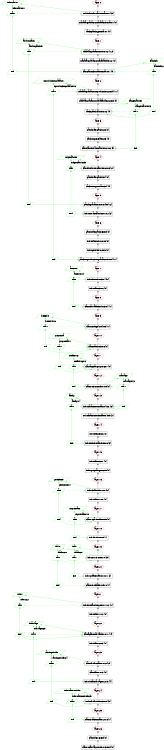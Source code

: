 digraph communication_graph {
	rankdir=BT;
	size="8,5;"
	layer_0 [ color="#ff0000" label="layer 0"];
	indv_indvInformation_start_01 [ shape = rect label="indv_indvInformation_start_01 [-3]" ];
	indv_indvInformation_start_01 -> layer_0;
	manada_guanacos_manadaInfo_start_1 [ shape = rect label="manada_guanacos_manadaInfo_start_1 [0]" ];
	manada_guanacos_manadaInfo_start_1 -> indv_indvInformation_start_01;
	patch_patchtype_start_1 [ shape = rect label="patch_patchtype_start_1 [0]" ];
	patch_patchtype_start_1 -> manada_guanacos_manadaInfo_start_1;
	layer_1 [ color="#ff0000" label="layer 1"];
	layer_1 ->patch_patchtype_start_1;
	manada_guanacos_move_1_2 [ shape = rect label="manada_guanacos_move_1_2 [-12]" ];
	manada_guanacos_move_1_2 -> layer_1;
	manada_guanacos_manada_idle_1_2 [ shape = rect label="manada_guanacos_manada_idle_1_2 [0]" ];
	manada_guanacos_manada_idle_1_2 -> manada_guanacos_move_1_2;
	clan_clan_Information_start_01 [ shape = rect label="clan_clan_Information_start_01 [0]" ];
	clan_clan_Information_start_01 -> manada_guanacos_manada_idle_1_2;
	layer_2 [ color="#ff0000" label="layer 2"];
	layer_2 ->clan_clan_Information_start_01;
	manada_guanacos_reproduccion_2_end [ shape = rect label="manada_guanacos_reproduccion_2_end [-11]" ];
	manada_guanacos_reproduccion_2_end -> layer_2;
	manada_guanacos_manada_idle2_2_end [ shape = rect label="manada_guanacos_manada_idle2_2_end [0]" ];
	manada_guanacos_manada_idle2_2_end -> manada_guanacos_reproduccion_2_end;
	patch_patchcalories_1_2 [ shape = rect label="patch_patchcalories_1_2 [0]" ];
	patch_patchcalories_1_2 -> manada_guanacos_manada_idle2_2_end;
	layer_3 [ color="#ff0000" label="layer 3"];
	layer_3 ->patch_patchcalories_1_2;
	patch_idle_patch_2_3 [ shape = rect label="patch_idle_patch_2_3 [0]" ];
	patch_idle_patch_2_3 -> layer_3;
	patch_regenerate_2_3 [ shape = rect label="patch_regenerate_2_3 [0]" ];
	patch_regenerate_2_3 -> patch_idle_patch_2_3;
	clan_clan_extract_calories_01_02 [ shape = rect label="clan_clan_extract_calories_01_02 [3]" ];
	clan_clan_extract_calories_01_02 -> patch_regenerate_2_3;
	layer_4 [ color="#ff0000" label="layer 4"];
	layer_4 ->clan_clan_extract_calories_01_02;
	clan_distribute_calories_02_03 [ shape = rect label="clan_distribute_calories_02_03 [-2]" ];
	clan_distribute_calories_02_03 -> layer_4;
	patch_idle_patch_3_4 [ shape = rect label="patch_idle_patch_3_4 [0]" ];
	patch_idle_patch_3_4 -> clan_distribute_calories_02_03;
	patch_snregenerate_3_4 [ shape = rect label="patch_snregenerate_3_4 [0]" ];
	patch_snregenerate_3_4 -> patch_idle_patch_3_4;
	layer_5 [ color="#ff0000" label="layer 5"];
	layer_5 ->patch_snregenerate_3_4;
	patch_guanacos_move_4_5 [ shape = rect label="patch_guanacos_move_4_5 [12]" ];
	patch_guanacos_move_4_5 -> layer_5;
	indv_extractcalories_01_02 [ shape = rect label="indv_extractcalories_01_02 [2]" ];
	indv_extractcalories_01_02 -> patch_guanacos_move_4_5;
	layer_6 [ color="#ff0000" label="layer 6"];
	layer_6 ->indv_extractcalories_01_02;
	patch_idle_patch_5_end [ shape = rect label="patch_idle_patch_5_end [0]" ];
	patch_idle_patch_5_end -> layer_6;
	indv_idle_indv_02_03 [ shape = rect label="indv_idle_indv_02_03 [0]" ];
	indv_idle_indv_02_03 -> patch_idle_patch_5_end;
	indv_getolder_02_03 [ shape = rect label="indv_getolder_02_03 [0]" ];
	indv_getolder_02_03 -> indv_idle_indv_02_03;
	patch_reproduccion_guanacos_5_end [ shape = rect label="patch_reproduccion_guanacos_5_end [11]" ];
	patch_reproduccion_guanacos_5_end -> indv_getolder_02_03;
	layer_7 [ color="#ff0000" label="layer 7"];
	layer_7 ->patch_reproduccion_guanacos_5_end;
	indv_freeIndv_03_04 [ shape = rect label="indv_freeIndv_03_04 [-1]" ];
	indv_freeIndv_03_04 -> layer_7;
	indv_idle_03_06 [ shape = rect label="indv_idle_03_06 [0]" ];
	indv_idle_03_06 -> indv_freeIndv_03_04;
	layer_8 [ color="#ff0000" label="layer 8"];
	layer_8 ->indv_idle_03_06;
	clan_marriable_indv_03_04 [ shape = rect label="clan_marriable_indv_03_04 [1]" ];
	clan_marriable_indv_03_04 -> layer_8;
	layer_9 [ color="#ff0000" label="layer 9"];
	layer_9 ->clan_marriable_indv_03_04;
	clan_send_girls_04_05 [ shape = rect label="clan_send_girls_04_05 [-1]" ];
	clan_send_girls_04_05 -> layer_9;
	layer_10 [ color="#ff0000" label="layer 10"];
	layer_10 ->clan_send_girls_04_05;
	clan_match_05_06 [ shape = rect label="clan_match_05_06 [0]" ];
	clan_match_05_06 -> layer_10;
	layer_11 [ color="#ff0000" label="layer 11"];
	layer_11 ->clan_match_05_06;
	clan_aceptar_prop_06_07 [ shape = rect label="clan_aceptar_prop_06_07 [0]" ];
	clan_aceptar_prop_06_07 -> layer_11;
	layer_12 [ color="#ff0000" label="layer 12"];
	layer_12 ->clan_aceptar_prop_06_07;
	clan_recive_conf_07_08 [ shape = rect label="clan_recive_conf_07_08 [0]" ];
	clan_recive_conf_07_08 -> layer_12;
	layer_13 [ color="#ff0000" label="layer 13"];
	layer_13 ->clan_recive_conf_07_08;
	indv_casamiento_male_04_06 [ shape = rect label="indv_casamiento_male_04_06 [-3]" ];
	indv_casamiento_male_04_06 -> layer_13;
	indv_casamiento_female_04_05 [ shape = rect label="indv_casamiento_female_04_05 [2]" ];
	indv_casamiento_female_04_05 -> indv_casamiento_male_04_06;
	layer_14 [ color="#ff0000" label="layer 14"];
	layer_14 ->indv_casamiento_female_04_05;
	indv_idle_05_06 [ shape = rect label="indv_idle_05_06 [0]" ];
	indv_idle_05_06 -> layer_14;
	indv_info_husband_05_06 [ shape = rect label="indv_info_husband_05_06 [3]" ];
	indv_info_husband_05_06 -> indv_idle_05_06;
	layer_15 [ color="#ff0000" label="layer 15"];
	layer_15 ->indv_info_husband_05_06;
	indv_idle_06_07 [ shape = rect label="indv_idle_06_07 [0]" ];
	indv_idle_06_07 -> layer_15;
	indv_pregnancy_06_09 [ shape = rect label="indv_pregnancy_06_09 [0]" ];
	indv_pregnancy_06_09 -> indv_idle_06_07;
	layer_16 [ color="#ff0000" label="layer 16"];
	layer_16 ->indv_pregnancy_06_09;
	indv_child_inf_07_08 [ shape = rect label="indv_child_inf_07_08 [-1]" ];
	indv_child_inf_07_08 -> layer_16;
	indv_idle_07_09 [ shape = rect label="indv_idle_07_09 [0]" ];
	indv_idle_07_09 -> indv_child_inf_07_08;
	layer_17 [ color="#ff0000" label="layer 17"];
	layer_17 ->indv_idle_07_09;
	clan_repartir_id_08_09 [ shape = rect label="clan_repartir_id_08_09 [0]" ];
	clan_repartir_id_08_09 -> layer_17;
	layer_18 [ color="#ff0000" label="layer 18"];
	layer_18 ->clan_repartir_id_08_09;
	indv_birth_08_09 [ shape = rect label="indv_birth_08_09 [1]" ];
	indv_birth_08_09 -> layer_18;
	layer_19 [ color="#ff0000" label="layer 19"];
	layer_19 ->indv_birth_08_09;
	indv_survive_09_10 [ shape = rect label="indv_survive_09_10 [-3]" ];
	indv_survive_09_10 -> layer_19;
	layer_20 [ color="#ff0000" label="layer 20"];
	layer_20 ->indv_survive_09_10;
	indv_update_status_10_11 [ shape = rect label="indv_update_status_10_11 [2]" ];
	indv_update_status_10_11 -> layer_20;
	clan_new_leader_09_10 [ shape = rect label="clan_new_leader_09_10 [1]" ];
	clan_new_leader_09_10 -> indv_update_status_10_11;
	layer_21 [ color="#ff0000" label="layer 21"];
	layer_21 ->clan_new_leader_09_10;
	indv_husband_request_11_12 [ shape = rect label="indv_husband_request_11_12 [-1]" ];
	indv_husband_request_11_12 -> layer_21;
	indv_idle_11_12 [ shape = rect label="indv_idle_11_12 [0]" ];
	indv_idle_11_12 -> indv_husband_request_11_12;
	layer_22 [ color="#ff0000" label="layer 22"];
	layer_22 ->indv_idle_11_12;
	clan_again_marriable_10_11 [ shape = rect label="clan_again_marriable_10_11 [-4]" ];
	clan_again_marriable_10_11 -> layer_22;
	indv_idle_12_13 [ shape = rect label="indv_idle_12_13 [0]" ];
	indv_idle_12_13 -> clan_again_marriable_10_11;
	layer_23 [ color="#ff0000" label="layer 23"];
	layer_23 ->indv_idle_12_13;
	clan_dividir_clan_11_12 [ shape = rect label="clan_dividir_clan_11_12 [-2]" ];
	clan_dividir_clan_11_12 -> layer_23;
	clan_idle_11_13 [ shape = rect label="clan_idle_11_13 [0]" ];
	clan_idle_11_13 -> clan_dividir_clan_11_12;
	indv_local_marriage_12_13 [ shape = rect label="indv_local_marriage_12_13 [4]" ];
	indv_local_marriage_12_13 -> clan_idle_11_13;
	layer_24 [ color="#ff0000" label="layer 24"];
	layer_24 ->indv_local_marriage_12_13;
	indv_dividir_info_13_end [ shape = rect label="indv_dividir_info_13_end [2]" ];
	indv_dividir_info_13_end -> layer_24;
	layer_25 [ color="#ff0000" label="layer 25"];
	layer_25 ->indv_dividir_info_13_end;
	clan_creacion_clan_12_13 [ shape = rect label="clan_creacion_clan_12_13 [1]" ];
	clan_creacion_clan_12_13 -> layer_25;
	layer_26 [ color="#ff0000" label="layer 26"];
	layer_26 ->clan_creacion_clan_12_13;
	clan_idle_13_end [ shape = rect label="clan_idle_13_end [0]" ];
	clan_idle_13_end -> layer_26;
	clan_vocabulary_review_13_end [ shape = rect label="clan_vocabulary_review_13_end [0]" ];
	clan_vocabulary_review_13_end -> clan_idle_13_end;
	information_message [ label = "information" color="#00ff00" shape = parallelogram];
	information_message_sync_start_0 [ label = "start" color="#00ff00" shape = parallelogram];
	information_message_sync_start_0 -> information_message [ color="#00ff00" label="information_1"];
	{ rank=same; indv_indvInformation_start_01; information_message_sync_start_0; }
	information_message_sync_end_0 [ label = "end" color="#00ff00" shape = parallelogram];
	information_message_sync_end_0 -> information_message_sync_start_0 [ color="#00ff00" ];
	information_message_sync_end_0 -> clan_clan_Information_start_01 [ color="#00ff00" constraint=false ];
	information_message_sync_start_0 -> indv_indvInformation_start_01 [ color="#00ff00", constraint=false, style=dashed ];
	{ rank=same; clan_clan_Information_start_01; information_message_sync_end_0; }
	indgetcalories_message [ label = "indgetcalories" color="#00ff00" shape = parallelogram];
	indgetcalories_message_sync_start_0 [ label = "start" color="#00ff00" shape = parallelogram];
	indgetcalories_message_sync_start_0 -> indgetcalories_message [ color="#00ff00" label="indgetcalories_5"];
	{ rank=same; clan_distribute_calories_02_03; indgetcalories_message_sync_start_0; }
	indgetcalories_message_sync_end_0 [ label = "end" color="#00ff00" shape = parallelogram];
	indgetcalories_message_sync_end_0 -> indgetcalories_message_sync_start_0 [ color="#00ff00" ];
	indgetcalories_message_sync_end_0 -> indv_extractcalories_01_02 [ color="#00ff00" constraint=false ];
	indgetcalories_message_sync_start_0 -> clan_distribute_calories_02_03 [ color="#00ff00", constraint=false, style=dashed ];
	{ rank=same; indv_extractcalories_01_02; indgetcalories_message_sync_end_0; }
	leader_message [ label = "leader" color="#00ff00" shape = parallelogram];
	leader_message_sync_start_0 [ label = "start" color="#00ff00" shape = parallelogram];
	leader_message_sync_start_0 -> leader_message [ color="#00ff00" label="leader_20"];
	{ rank=same; indv_survive_09_10; leader_message_sync_start_0; }
	leader_message_sync_end_0 [ label = "end" color="#00ff00" shape = parallelogram];
	leader_message_sync_end_0 -> leader_message_sync_start_0 [ color="#00ff00" ];
	leader_message_sync_end_0 -> clan_new_leader_09_10 [ color="#00ff00" constraint=false ];
	leader_message_sync_start_0 -> indv_survive_09_10 [ color="#00ff00", constraint=false, style=dashed ];
	{ rank=same; clan_new_leader_09_10; leader_message_sync_end_0; }
	ancestor_message [ label = "ancestor" color="#00ff00" shape = parallelogram];
	ancestor_message_sync_start_0 [ label = "start" color="#00ff00" shape = parallelogram];
	ancestor_message_sync_start_0 -> ancestor_message [ color="#00ff00" label="ancestor_8"];
	{ rank=same; indv_freeIndv_03_04; ancestor_message_sync_start_0; }
	ancestor_message_sync_end_0 [ label = "end" color="#00ff00" shape = parallelogram];
	ancestor_message_sync_end_0 -> ancestor_message_sync_start_0 [ color="#00ff00" ];
	ancestor_message_sync_end_0 -> clan_marriable_indv_03_04 [ color="#00ff00" constraint=false ];
	ancestor_message_sync_start_0 -> indv_freeIndv_03_04 [ color="#00ff00", constraint=false, style=dashed ];
	{ rank=same; clan_marriable_indv_03_04; ancestor_message_sync_end_0; }
	peticionID_message [ label = "peticionID" color="#00ff00" shape = parallelogram];
	peticionID_message_sync_start_0 [ label = "start" color="#00ff00" shape = parallelogram];
	peticionID_message_sync_start_0 -> peticionID_message [ color="#00ff00" label="peticionID_17"];
	{ rank=same; indv_child_inf_07_08; peticionID_message_sync_start_0; }
	peticionID_message_sync_end_0 [ label = "end" color="#00ff00" shape = parallelogram];
	peticionID_message_sync_end_0 -> peticionID_message_sync_start_0 [ color="#00ff00" ];
	peticionID_message_sync_end_0 -> clan_repartir_id_08_09 [ color="#00ff00" constraint=false ];
	peticionID_message_sync_start_0 -> indv_child_inf_07_08 [ color="#00ff00", constraint=false, style=dashed ];
	{ rank=same; clan_repartir_id_08_09; peticionID_message_sync_end_0; }
	family_message [ label = "family" color="#00ff00" shape = parallelogram];
	family_message_sync_start_0 [ label = "start" color="#00ff00" shape = parallelogram];
	family_message_sync_start_0 -> family_message [ color="#00ff00" label="family_14"];
	{ rank=same; indv_casamiento_male_04_06; family_message_sync_start_0; }
	family_message_sync_end_0 [ label = "end" color="#00ff00" shape = parallelogram];
	family_message_sync_end_0 -> family_message_sync_start_0 [ color="#00ff00" ];
	family_message_sync_end_0 -> indv_info_husband_05_06 [ color="#00ff00" constraint=false ];
	family_message_sync_start_0 -> indv_casamiento_male_04_06 [ color="#00ff00", constraint=false, style=dashed ];
	{ rank=same; indv_info_husband_05_06; family_message_sync_end_0; }
	death_message [ label = "death" color="#00ff00" shape = parallelogram];
	death_message_sync_start_0 [ label = "start" color="#00ff00" shape = parallelogram];
	death_message_sync_start_0 -> death_message [ color="#00ff00" label="death_20"];
	{ rank=same; indv_survive_09_10; death_message_sync_start_0; }
	death_message_sync_end_0 [ label = "end" color="#00ff00" shape = parallelogram];
	death_message_sync_end_0 -> death_message_sync_start_0 [ color="#00ff00" ];
	death_message_sync_end_0 -> indv_update_status_10_11 [ color="#00ff00" constraint=false ];
	death_message_sync_start_0 -> indv_survive_09_10 [ color="#00ff00", constraint=false, style=dashed ];
	{ rank=same; indv_update_status_10_11; death_message_sync_end_0; }
	widow_message [ label = "widow" color="#00ff00" shape = parallelogram];
	widow_message_sync_start_0 [ label = "start" color="#00ff00" shape = parallelogram];
	widow_message_sync_start_0 -> widow_message [ color="#00ff00" label="widow_22"];
	{ rank=same; indv_husband_request_11_12; widow_message_sync_start_0; }
	widow_message_sync_end_0 [ label = "end" color="#00ff00" shape = parallelogram];
	widow_message_sync_end_0 -> widow_message_sync_start_0 [ color="#00ff00" ];
	widow_message_sync_end_0 -> clan_again_marriable_10_11 [ color="#00ff00" constraint=false ];
	widow_message_sync_start_0 -> indv_husband_request_11_12 [ color="#00ff00", constraint=false, style=dashed ];
	{ rank=same; clan_again_marriable_10_11; widow_message_sync_end_0; }
	informationDivide_message [ label = "informationDivide" color="#00ff00" shape = parallelogram];
	informationDivide_message_sync_start_0 [ label = "start" color="#00ff00" shape = parallelogram];
	informationDivide_message_sync_start_0 -> informationDivide_message [ color="#00ff00" label="informationDivide_25"];
	{ rank=same; indv_dividir_info_13_end; informationDivide_message_sync_start_0; }
	informationDivide_message_sync_end_0 [ label = "end" color="#00ff00" shape = parallelogram];
	informationDivide_message_sync_end_0 -> informationDivide_message_sync_start_0 [ color="#00ff00" ];
	informationDivide_message_sync_end_0 -> clan_creacion_clan_12_13 [ color="#00ff00" constraint=false ];
	informationDivide_message_sync_start_0 -> indv_dividir_info_13_end [ color="#00ff00", constraint=false, style=dashed ];
	{ rank=same; clan_creacion_clan_12_13; informationDivide_message_sync_end_0; }
	clan_info_message [ label = "clan_info" color="#00ff00" shape = parallelogram];
	clan_info_message_sync_start_0 [ label = "start" color="#00ff00" shape = parallelogram];
	clan_info_message_sync_start_0 -> clan_info_message [ color="#00ff00" label="clan_info_2"];
	{ rank=same; clan_clan_Information_start_01; clan_info_message_sync_start_0; }
	clan_info_message_sync_end_0 [ label = "end" color="#00ff00" shape = parallelogram];
	clan_info_message_sync_end_0 -> clan_info_message_sync_start_0 [ color="#00ff00" ];
	clan_info_message_sync_end_0 -> patch_patchcalories_1_2 [ color="#00ff00" constraint=false ];
	clan_info_message_sync_start_0 -> clan_clan_Information_start_01 [ color="#00ff00", constraint=false, style=dashed ];
	{ rank=same; patch_patchcalories_1_2; clan_info_message_sync_end_0; }
	clangetcalories_message [ label = "clangetcalories" color="#00ff00" shape = parallelogram];
	clangetcalories_message_sync_start_0 [ label = "start" color="#00ff00" shape = parallelogram];
	clangetcalories_message_sync_start_0 -> clangetcalories_message [ color="#00ff00" label="clangetcalories_3"];
	{ rank=same; patch_patchcalories_1_2; clangetcalories_message_sync_start_0; }
	clangetcalories_message_sync_end_0 [ label = "end" color="#00ff00" shape = parallelogram];
	clangetcalories_message_sync_end_0 -> clangetcalories_message_sync_start_0 [ color="#00ff00" ];
	clangetcalories_message_sync_end_0 -> clan_clan_extract_calories_01_02 [ color="#00ff00" constraint=false ];
	clangetcalories_message_sync_start_0 -> patch_patchcalories_1_2 [ color="#00ff00", constraint=false, style=dashed ];
	{ rank=same; clan_clan_extract_calories_01_02; clangetcalories_message_sync_end_0; }
	freeGirls_message [ label = "freeGirls" color="#00ff00" shape = parallelogram];
	freeGirls_message_sync_start_0 [ label = "start" color="#00ff00" shape = parallelogram];
	freeGirls_message_sync_start_0 -> freeGirls_message [ color="#00ff00" label="freeGirls_10"];
	{ rank=same; clan_send_girls_04_05; freeGirls_message_sync_start_0; }
	freeGirls_message_sync_end_0 [ label = "end" color="#00ff00" shape = parallelogram];
	freeGirls_message_sync_end_0 -> freeGirls_message_sync_start_0 [ color="#00ff00" ];
	freeGirls_message_sync_end_0 -> clan_match_05_06 [ color="#00ff00" constraint=false ];
	freeGirls_message_sync_start_0 -> clan_send_girls_04_05 [ color="#00ff00", constraint=false, style=dashed ];
	{ rank=same; clan_match_05_06; freeGirls_message_sync_end_0; }
	propuesta_message [ label = "propuesta" color="#00ff00" shape = parallelogram];
	propuesta_message_sync_start_0 [ label = "start" color="#00ff00" shape = parallelogram];
	propuesta_message_sync_start_0 -> propuesta_message [ color="#00ff00" label="propuesta_11"];
	{ rank=same; clan_match_05_06; propuesta_message_sync_start_0; }
	propuesta_message_sync_end_0 [ label = "end" color="#00ff00" shape = parallelogram];
	propuesta_message_sync_end_0 -> propuesta_message_sync_start_0 [ color="#00ff00" ];
	propuesta_message_sync_end_0 -> clan_aceptar_prop_06_07 [ color="#00ff00" constraint=false ];
	propuesta_message_sync_start_0 -> clan_match_05_06 [ color="#00ff00", constraint=false, style=dashed ];
	{ rank=same; clan_aceptar_prop_06_07; propuesta_message_sync_end_0; }
	confirProp_message [ label = "confirProp" color="#00ff00" shape = parallelogram];
	confirProp_message_sync_start_0 [ label = "start" color="#00ff00" shape = parallelogram];
	confirProp_message_sync_start_0 -> confirProp_message [ color="#00ff00" label="confirProp_12"];
	{ rank=same; clan_aceptar_prop_06_07; confirProp_message_sync_start_0; }
	confirProp_message_sync_end_0 [ label = "end" color="#00ff00" shape = parallelogram];
	confirProp_message_sync_end_0 -> confirProp_message_sync_start_0 [ color="#00ff00" ];
	confirProp_message_sync_end_0 -> clan_recive_conf_07_08 [ color="#00ff00" constraint=false ];
	confirProp_message_sync_start_0 -> clan_aceptar_prop_06_07 [ color="#00ff00", constraint=false, style=dashed ];
	{ rank=same; clan_recive_conf_07_08; confirProp_message_sync_end_0; }
	marriage_message [ label = "marriage" color="#00ff00" shape = parallelogram];
	marriage_message_sync_start_0 [ label = "start" color="#00ff00" shape = parallelogram];
	marriage_message_sync_start_0 -> marriage_message [ color="#00ff00" label="marriage_13"];
	{ rank=same; clan_recive_conf_07_08; marriage_message_sync_start_0; }
	marriage_message_sync_end_0 [ label = "end" color="#00ff00" shape = parallelogram];
	marriage_message_sync_end_0 -> marriage_message_sync_start_0 [ color="#00ff00" ];
	marriage_message_sync_end_0 -> indv_casamiento_female_04_05 [ color="#00ff00" constraint=false ];
	marriage_message_sync_end_0 -> indv_casamiento_male_04_06 [ color="#00ff00" constraint=false ];
	marriage_message_sync_start_0 -> clan_recive_conf_07_08 [ color="#00ff00", constraint=false, style=dashed ];
	{ rank=same; indv_casamiento_male_04_06; marriage_message_sync_end_0; }
	respuestaID_message [ label = "respuestaID" color="#00ff00" shape = parallelogram];
	respuestaID_message_sync_start_0 [ label = "start" color="#00ff00" shape = parallelogram];
	respuestaID_message_sync_start_0 -> respuestaID_message [ color="#00ff00" label="respuestaID_18"];
	{ rank=same; clan_repartir_id_08_09; respuestaID_message_sync_start_0; }
	respuestaID_message_sync_end_0 [ label = "end" color="#00ff00" shape = parallelogram];
	respuestaID_message_sync_end_0 -> respuestaID_message_sync_start_0 [ color="#00ff00" ];
	respuestaID_message_sync_end_0 -> indv_birth_08_09 [ color="#00ff00" constraint=false ];
	respuestaID_message_sync_start_0 -> clan_repartir_id_08_09 [ color="#00ff00", constraint=false, style=dashed ];
	{ rank=same; indv_birth_08_09; respuestaID_message_sync_end_0; }
	lmarriage_message [ label = "lmarriage" color="#00ff00" shape = parallelogram];
	lmarriage_message_sync_start_0 [ label = "start" color="#00ff00" shape = parallelogram];
	lmarriage_message_sync_start_0 -> lmarriage_message [ color="#00ff00" label="lmarriage_23"];
	{ rank=same; clan_again_marriable_10_11; lmarriage_message_sync_start_0; }
	lmarriage_message_sync_end_0 [ label = "end" color="#00ff00" shape = parallelogram];
	lmarriage_message_sync_end_0 -> lmarriage_message_sync_start_0 [ color="#00ff00" ];
	lmarriage_message_sync_end_0 -> indv_local_marriage_12_13 [ color="#00ff00" constraint=false ];
	lmarriage_message_sync_start_0 -> clan_again_marriable_10_11 [ color="#00ff00", constraint=false, style=dashed ];
	{ rank=same; indv_local_marriage_12_13; lmarriage_message_sync_end_0; }
	warningDivide_message [ label = "warningDivide" color="#00ff00" shape = parallelogram];
	warningDivide_message_sync_start_0 [ label = "start" color="#00ff00" shape = parallelogram];
	warningDivide_message_sync_start_0 -> warningDivide_message [ color="#00ff00" label="warningDivide_24"];
	{ rank=same; clan_dividir_clan_11_12; warningDivide_message_sync_start_0; }
	warningDivide_message_sync_end_0 [ label = "end" color="#00ff00" shape = parallelogram];
	warningDivide_message_sync_end_0 -> warningDivide_message_sync_start_0 [ color="#00ff00" ];
	warningDivide_message_sync_end_0 -> indv_dividir_info_13_end [ color="#00ff00" constraint=false ];
	warningDivide_message_sync_start_0 -> clan_dividir_clan_11_12 [ color="#00ff00", constraint=false, style=dashed ];
	{ rank=same; indv_dividir_info_13_end; warningDivide_message_sync_end_0; }
	adultospatch_message [ label = "adultospatch" color="#00ff00" shape = parallelogram];
	adultospatch_message_sync_start_0 [ label = "start" color="#00ff00" shape = parallelogram];
	adultospatch_message_sync_start_0 -> adultospatch_message [ color="#00ff00" label="adultospatch_5"];
	{ rank=same; manada_guanacos_move_1_2; adultospatch_message_sync_start_0; }
	adultospatch_message_sync_end_0 [ label = "end" color="#00ff00" shape = parallelogram];
	adultospatch_message_sync_end_0 -> adultospatch_message_sync_start_0 [ color="#00ff00" ];
	adultospatch_message_sync_end_0 -> patch_guanacos_move_4_5 [ color="#00ff00" constraint=false ];
	adultospatch_message_sync_start_0 -> manada_guanacos_move_1_2 [ color="#00ff00", constraint=false, style=dashed ];
	{ rank=same; patch_guanacos_move_4_5; adultospatch_message_sync_end_0; }
	reproduccionguanacos_message [ label = "reproduccionguanacos" color="#00ff00" shape = parallelogram];
	reproduccionguanacos_message_sync_start_0 [ label = "start" color="#00ff00" shape = parallelogram];
	reproduccionguanacos_message_sync_start_0 -> reproduccionguanacos_message [ color="#00ff00" label="reproduccionguanacos_6"];
	{ rank=same; manada_guanacos_reproduccion_2_end; reproduccionguanacos_message_sync_start_0; }
	reproduccionguanacos_message_sync_end_0 [ label = "end" color="#00ff00" shape = parallelogram];
	reproduccionguanacos_message_sync_end_0 -> reproduccionguanacos_message_sync_start_0 [ color="#00ff00" ];
	reproduccionguanacos_message_sync_end_0 -> patch_reproduccion_guanacos_5_end [ color="#00ff00" constraint=false ];
	reproduccionguanacos_message_sync_start_0 -> manada_guanacos_reproduccion_2_end [ color="#00ff00", constraint=false, style=dashed ];
	{ rank=same; patch_reproduccion_guanacos_5_end; reproduccionguanacos_message_sync_end_0; }
	indv_indvInformation_start_01 -> information_message [ color="#00ff00" constraint=false ];
	indv_freeIndv_03_04 -> ancestor_message [ color="#00ff00" constraint=false ];
	indv_casamiento_male_04_06 -> family_message [ color="#00ff00" constraint=false ];
	indv_child_inf_07_08 -> peticionID_message [ color="#00ff00" constraint=false ];
	indv_survive_09_10 -> leader_message [ color="#00ff00" constraint=false ];
	indv_survive_09_10 -> death_message [ color="#00ff00" constraint=false ];
	indv_husband_request_11_12 -> widow_message [ color="#00ff00" constraint=false ];
	indv_dividir_info_13_end -> informationDivide_message [ color="#00ff00" constraint=false ];
	clan_clan_Information_start_01 -> clan_info_message [ color="#00ff00" constraint=false ];
	clan_distribute_calories_02_03 -> indgetcalories_message [ color="#00ff00" constraint=false ];
	clan_send_girls_04_05 -> freeGirls_message [ color="#00ff00" constraint=false ];
	clan_match_05_06 -> propuesta_message [ color="#00ff00" constraint=false ];
	clan_aceptar_prop_06_07 -> confirProp_message [ color="#00ff00" constraint=false ];
	clan_recive_conf_07_08 -> marriage_message [ color="#00ff00" constraint=false ];
	clan_repartir_id_08_09 -> respuestaID_message [ color="#00ff00" constraint=false ];
	clan_again_marriable_10_11 -> lmarriage_message [ color="#00ff00" constraint=false ];
	clan_dividir_clan_11_12 -> warningDivide_message [ color="#00ff00" constraint=false ];
	patch_patchcalories_1_2 -> clangetcalories_message [ color="#00ff00" constraint=false ];
	manada_guanacos_move_1_2 -> adultospatch_message [ color="#00ff00" constraint=false ];
	manada_guanacos_reproduccion_2_end -> reproduccionguanacos_message [ color="#00ff00" constraint=false ];
}